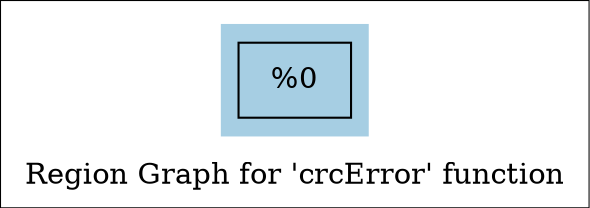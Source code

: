 digraph "Region Graph for 'crcError' function" {
	label="Region Graph for 'crcError' function";

	Node0x1371a10 [shape=record,label="{%0}"];
	colorscheme = "paired12"
        subgraph cluster_0x1484100 {
          label = "";
          style = filled;
          color = 1
          Node0x1371a10;
        }
}
